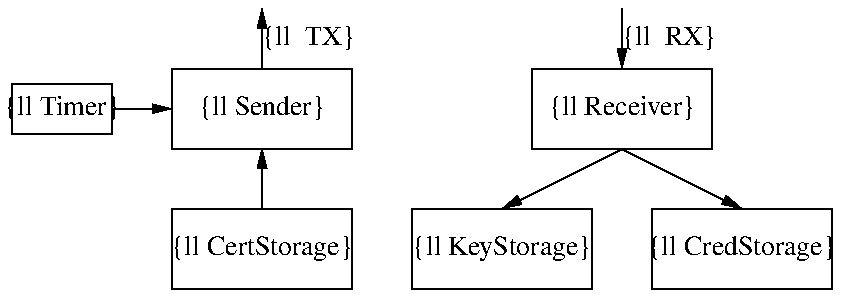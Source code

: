 .PS

box_width = 0.90;
box_height = 0.40;
box_separation = 0.3;

Timer: box width 0.5 height 0.25 "{\small Timer}";
arrow box_separation;
Sender: box width box_width height box_height "{\small Sender}";

move to Sender.sw; down; move 0.50; right;
CertStorage: box width box_width height box_height "{\small CertStorage}";
move box_separation;
KeyStorage: box width box_width height box_height "{\small KeyStorage}";
move box_separation;
CredStorage: box width box_width height box_height "{\small CredStorage}";

move to KeyStorage.e; right; move box_separation/2;
up; move 0.50;
Receiver: box width box_width height box_height "{\small Receiver}";

# Wire up the sender.
move to CertStorage.n;
arrow to Sender.s;

# Wire up the receiver.
move to Receiver.s;
arrow to KeyStorage.n;
move to Receiver.s;
arrow to CredStorage.n;

# Arrows representing the radio communications.
move to Sender.n; up;
TX: arrow box_separation;
move to TX.c "{\small \ TX}" ljust
move to Receiver.n; up; move box_separation; down;
RX: arrow box_separation;
move to RX.c "{\small \ RX}" ljust

.PE

